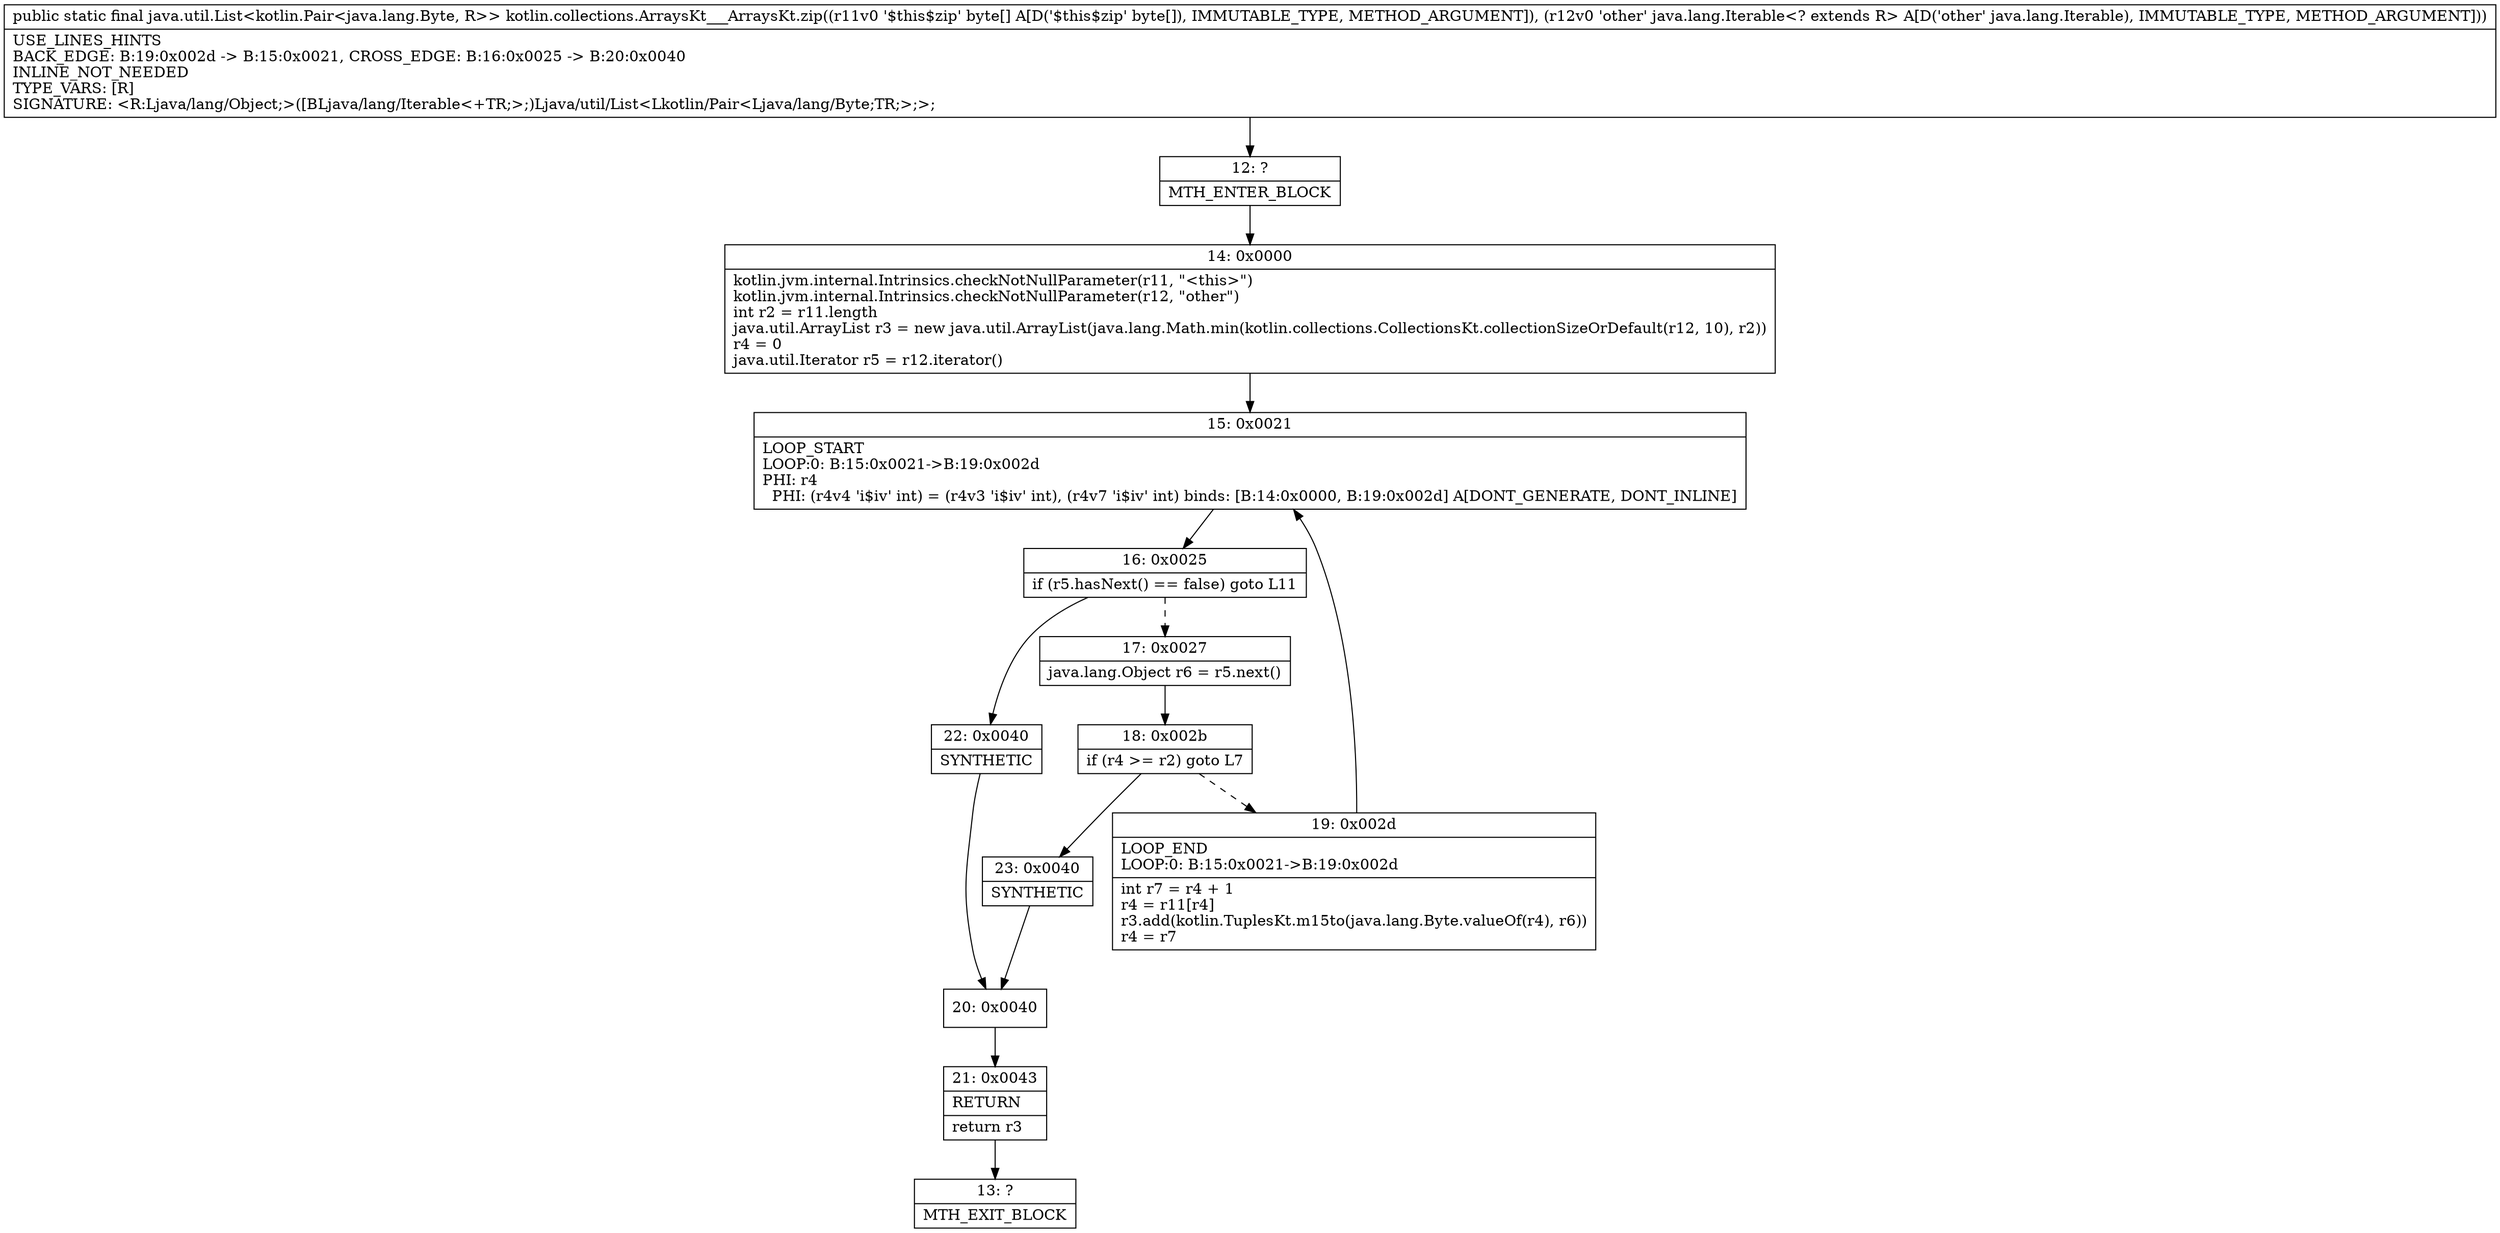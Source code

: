 digraph "CFG forkotlin.collections.ArraysKt___ArraysKt.zip([BLjava\/lang\/Iterable;)Ljava\/util\/List;" {
Node_12 [shape=record,label="{12\:\ ?|MTH_ENTER_BLOCK\l}"];
Node_14 [shape=record,label="{14\:\ 0x0000|kotlin.jvm.internal.Intrinsics.checkNotNullParameter(r11, \"\<this\>\")\lkotlin.jvm.internal.Intrinsics.checkNotNullParameter(r12, \"other\")\lint r2 = r11.length\ljava.util.ArrayList r3 = new java.util.ArrayList(java.lang.Math.min(kotlin.collections.CollectionsKt.collectionSizeOrDefault(r12, 10), r2))\lr4 = 0\ljava.util.Iterator r5 = r12.iterator()\l}"];
Node_15 [shape=record,label="{15\:\ 0x0021|LOOP_START\lLOOP:0: B:15:0x0021\-\>B:19:0x002d\lPHI: r4 \l  PHI: (r4v4 'i$iv' int) = (r4v3 'i$iv' int), (r4v7 'i$iv' int) binds: [B:14:0x0000, B:19:0x002d] A[DONT_GENERATE, DONT_INLINE]\l}"];
Node_16 [shape=record,label="{16\:\ 0x0025|if (r5.hasNext() == false) goto L11\l}"];
Node_17 [shape=record,label="{17\:\ 0x0027|java.lang.Object r6 = r5.next()\l}"];
Node_18 [shape=record,label="{18\:\ 0x002b|if (r4 \>= r2) goto L7\l}"];
Node_19 [shape=record,label="{19\:\ 0x002d|LOOP_END\lLOOP:0: B:15:0x0021\-\>B:19:0x002d\l|int r7 = r4 + 1\lr4 = r11[r4]\lr3.add(kotlin.TuplesKt.m15to(java.lang.Byte.valueOf(r4), r6))\lr4 = r7\l}"];
Node_23 [shape=record,label="{23\:\ 0x0040|SYNTHETIC\l}"];
Node_20 [shape=record,label="{20\:\ 0x0040}"];
Node_21 [shape=record,label="{21\:\ 0x0043|RETURN\l|return r3\l}"];
Node_13 [shape=record,label="{13\:\ ?|MTH_EXIT_BLOCK\l}"];
Node_22 [shape=record,label="{22\:\ 0x0040|SYNTHETIC\l}"];
MethodNode[shape=record,label="{public static final java.util.List\<kotlin.Pair\<java.lang.Byte, R\>\> kotlin.collections.ArraysKt___ArraysKt.zip((r11v0 '$this$zip' byte[] A[D('$this$zip' byte[]), IMMUTABLE_TYPE, METHOD_ARGUMENT]), (r12v0 'other' java.lang.Iterable\<? extends R\> A[D('other' java.lang.Iterable), IMMUTABLE_TYPE, METHOD_ARGUMENT]))  | USE_LINES_HINTS\lBACK_EDGE: B:19:0x002d \-\> B:15:0x0021, CROSS_EDGE: B:16:0x0025 \-\> B:20:0x0040\lINLINE_NOT_NEEDED\lTYPE_VARS: [R]\lSIGNATURE: \<R:Ljava\/lang\/Object;\>([BLjava\/lang\/Iterable\<+TR;\>;)Ljava\/util\/List\<Lkotlin\/Pair\<Ljava\/lang\/Byte;TR;\>;\>;\l}"];
MethodNode -> Node_12;Node_12 -> Node_14;
Node_14 -> Node_15;
Node_15 -> Node_16;
Node_16 -> Node_17[style=dashed];
Node_16 -> Node_22;
Node_17 -> Node_18;
Node_18 -> Node_19[style=dashed];
Node_18 -> Node_23;
Node_19 -> Node_15;
Node_23 -> Node_20;
Node_20 -> Node_21;
Node_21 -> Node_13;
Node_22 -> Node_20;
}

